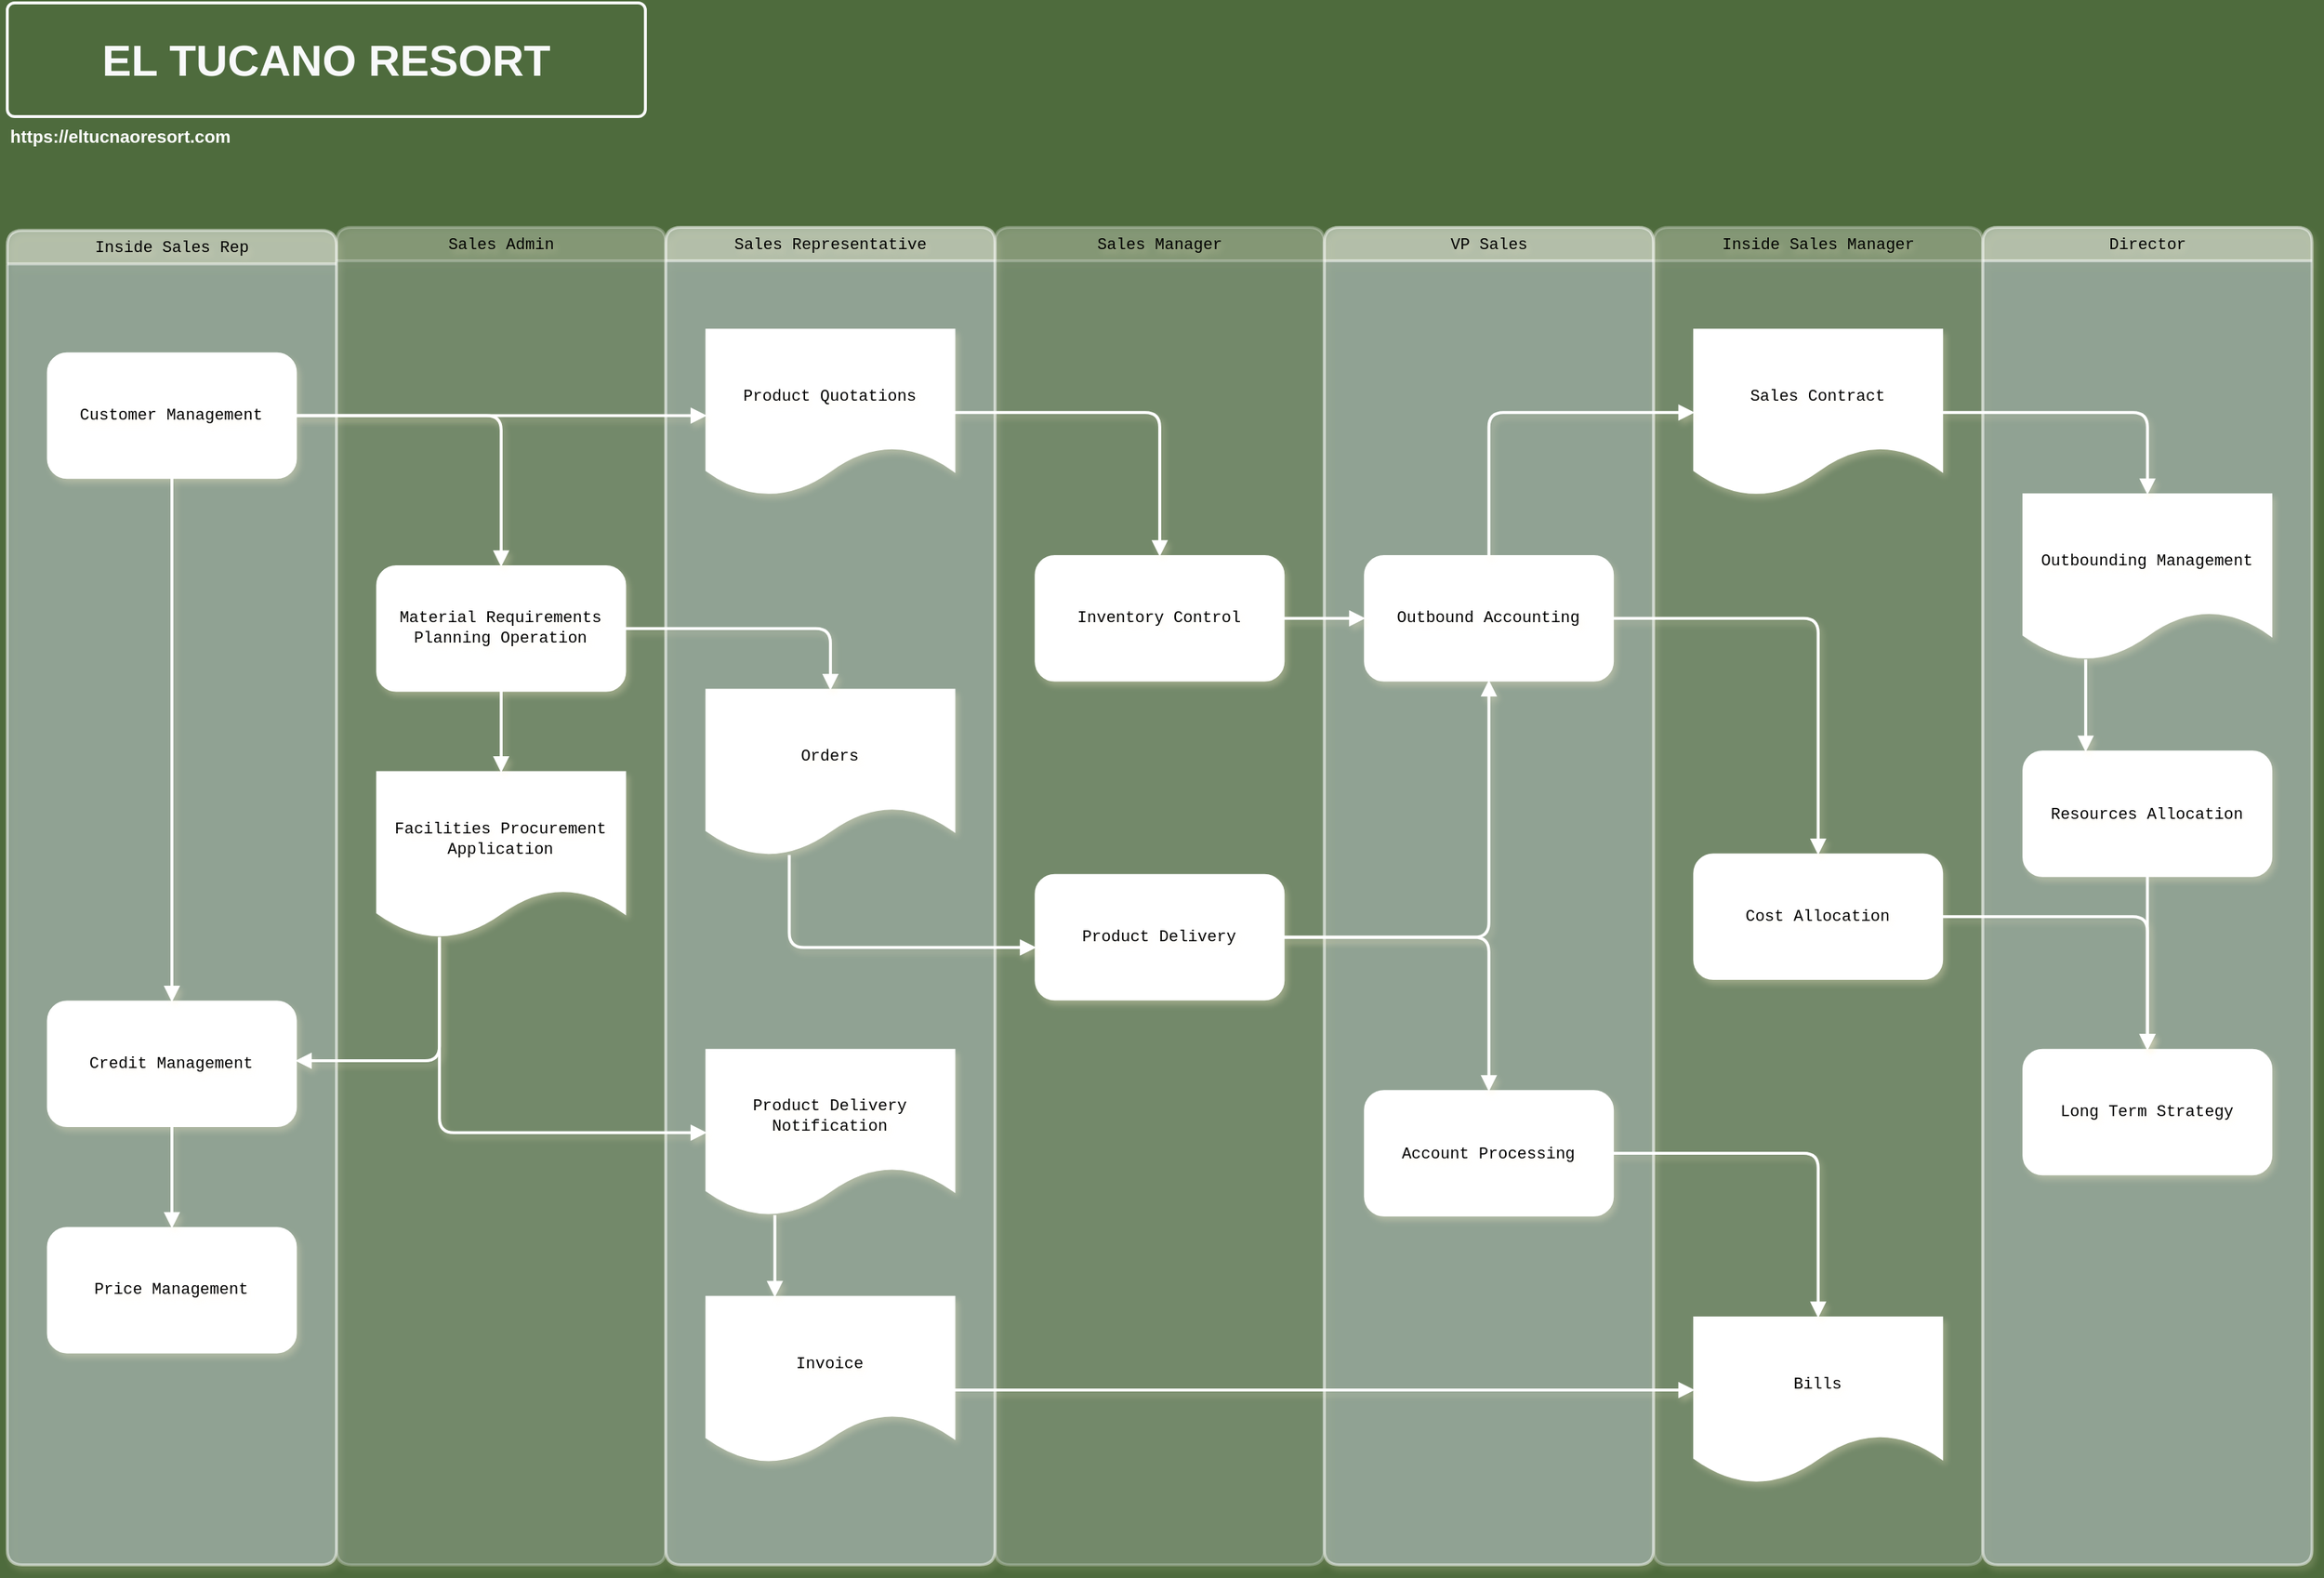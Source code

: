 <mxfile version="24.7.16">
  <diagram id="07fea595-8f29-1299-0266-81d95cde20df" name="Page-1">
    <mxGraphModel dx="2385" dy="1723" grid="1" gridSize="48" guides="1" tooltips="1" connect="1" arrows="1" fold="1" page="1" pageScale="1" pageWidth="1169" pageHeight="827" background="#4E6B3D" math="0" shadow="0">
      <root>
        <mxCell id="0" />
        <mxCell id="1" parent="0" />
        <mxCell id="x-ANHdW1QQ-1PhI1n00a-327" value="&lt;h1 style=&quot;margin-bottom: 21.44px;&quot;&gt;&lt;font style=&quot;font-size: 30px;&quot;&gt;&lt;b style=&quot;&quot;&gt;EL TUCANO RESORT&lt;/b&gt;&lt;/font&gt;&lt;/h1&gt;" style="html=1;shadow=0;dashed=0;shape=mxgraph.bootstrap.rrect;rSize=5;strokeColor=#F8F9FA;strokeWidth=2;fillColor=none;fontColor=#F8F9FA;whiteSpace=wrap;align=center;verticalAlign=middle;spacingLeft=0;fontStyle=0;fontSize=16;spacing=5;rounded=1;" vertex="1" parent="1">
          <mxGeometry x="48" y="38" width="437.94" height="78" as="geometry" />
        </mxCell>
        <mxCell id="x-ANHdW1QQ-1PhI1n00a-328" value="&lt;div style=&quot;text-align: center;&quot;&gt;&lt;span style=&quot;background-color: initial;&quot;&gt;&lt;font face=&quot;Helvetica&quot; size=&quot;1&quot; style=&quot;&quot; color=&quot;#ffffff&quot;&gt;&lt;b style=&quot;font-size: 12px;&quot;&gt;https://eltucnaoresort.com&lt;/b&gt;&lt;/font&gt;&lt;/span&gt;&lt;/div&gt;" style="text;whiteSpace=wrap;html=1;" vertex="1" parent="1">
          <mxGeometry x="48" y="116" width="153" height="28" as="geometry" />
        </mxCell>
        <mxCell id="170" value="&lt;font style=&quot;font-size: 11px;&quot;&gt;Inside Sales Rep&lt;/font&gt;" style="swimlane;whiteSpace=wrap;swimlaneFillColor=#BAC8D3;fontFamily=Courier New;html=1;opacity=50;rounded=1;shadow=1;strokeWidth=2;labelBackgroundColor=none;labelBorderColor=none;textShadow=1;fontStyle=0;align=center;fontSize=11;shadowOpacity=29;shadowColor=#FFF2CC;strokeColor=#ffffff;" parent="1" vertex="1">
          <mxGeometry x="48" y="194.118" width="225.97" height="915.882" as="geometry">
            <mxRectangle x="20" y="20" width="80" height="23" as="alternateBounds" />
          </mxGeometry>
        </mxCell>
        <mxCell id="171" value="Customer Management" style="whiteSpace=wrap;shadow=1;fontFamily=Courier New;fontStyle=0;html=1;fontSize=11;spacing=6;verticalAlign=middle;rounded=1;strokeWidth=2;labelBackgroundColor=none;labelBorderColor=none;textShadow=1;align=center;shadowOpacity=29;shadowColor=#FFF2CC;strokeColor=#ffffff;" parent="170" vertex="1">
          <mxGeometry x="28.246" y="84.738" width="169.477" height="84.738" as="geometry" />
        </mxCell>
        <mxCell id="172" value="Credit Management" style="whiteSpace=wrap;shadow=1;fontFamily=Courier New;fontStyle=0;html=1;fontSize=11;spacing=6;verticalAlign=middle;rounded=1;strokeWidth=2;labelBackgroundColor=none;labelBorderColor=none;textShadow=1;align=center;shadowOpacity=29;shadowColor=#FFF2CC;strokeColor=#ffffff;" parent="170" vertex="1">
          <mxGeometry x="28.246" y="529.615" width="169.477" height="84.738" as="geometry" />
        </mxCell>
        <mxCell id="173" value="Price Management" style="whiteSpace=wrap;shadow=1;fontFamily=Courier New;fontStyle=0;html=1;fontSize=11;spacing=6;verticalAlign=middle;rounded=1;strokeWidth=2;labelBackgroundColor=none;labelBorderColor=none;textShadow=1;align=center;shadowOpacity=29;shadowColor=#FFF2CC;strokeColor=#ffffff;" parent="170" vertex="1">
          <mxGeometry x="28.246" y="684.969" width="169.477" height="84.738" as="geometry" />
        </mxCell>
        <mxCell id="174" value="" style="edgeStyle=segmentEdgeStyle;strokeWidth=2;html=1;endArrow=block;endFill=1;rounded=1;shadow=1;labelBackgroundColor=none;labelBorderColor=none;textShadow=1;fontStyle=0;align=center;fontSize=11;fontFamily=Courier New;fontColor=default;shadowOpacity=29;shadowColor=#FFF2CC;strokeColor=#ffffff;" parent="170" source="172" target="173" edge="1">
          <mxGeometry width="100" height="100" relative="1" as="geometry">
            <mxPoint x="240.093" y="561.392" as="sourcePoint" />
            <mxPoint x="381.324" y="667.315" as="targetPoint" />
          </mxGeometry>
        </mxCell>
        <mxCell id="175" value="" style="edgeStyle=segmentEdgeStyle;strokeWidth=2;html=1;endArrow=block;endFill=1;rounded=1;shadow=1;labelBackgroundColor=none;labelBorderColor=none;textShadow=1;fontStyle=0;align=center;fontSize=11;fontFamily=Courier New;fontColor=default;shadowOpacity=29;shadowColor=#FFF2CC;strokeColor=#ffffff;" parent="170" source="171" target="172" edge="1">
          <mxGeometry width="100" height="100" relative="1" as="geometry">
            <mxPoint x="225.97" y="155.354" as="sourcePoint" />
            <mxPoint x="367.201" y="261.277" as="targetPoint" />
          </mxGeometry>
        </mxCell>
        <mxCell id="176" value="&lt;font style=&quot;font-size: 11px;&quot;&gt;Inside Sales Manager&lt;/font&gt;" style="swimlane;whiteSpace=wrap;swimlaneFillColor=#BAC8D3;fontFamily=Courier New;html=1;opacity=25;rounded=1;shadow=1;strokeWidth=2;labelBackgroundColor=none;labelBorderColor=none;textShadow=1;fontStyle=0;align=center;fontSize=11;shadowOpacity=29;shadowColor=#FFF2CC;strokeColor=#ffffff;" parent="1" vertex="1">
          <mxGeometry x="1177.85" y="192" width="225.97" height="918" as="geometry">
            <mxRectangle x="20" y="20" width="80" height="23" as="alternateBounds" />
          </mxGeometry>
        </mxCell>
        <mxCell id="177" value="Sales Contract" style="shape=document;whiteSpace=wrap;verticalAlign=middle;shadow=1;fontFamily=Courier New;fontStyle=0;html=1;fontSize=11;spacing=6;spacingBottom=22;rounded=1;strokeWidth=2;labelBackgroundColor=none;labelBorderColor=none;textShadow=1;align=center;shadowOpacity=29;shadowColor=#FFF2CC;strokeColor=#ffffff;" parent="176" vertex="1">
          <mxGeometry x="28.246" y="70.615" width="169.477" height="112.985" as="geometry" />
        </mxCell>
        <mxCell id="178" value="Bills" style="shape=document;whiteSpace=wrap;verticalAlign=middle;shadow=1;fontFamily=Courier New;fontStyle=0;html=1;fontSize=11;spacing=6;spacingBottom=22;rounded=1;strokeWidth=2;labelBackgroundColor=none;labelBorderColor=none;textShadow=1;align=center;shadowOpacity=29;shadowColor=#FFF2CC;strokeColor=#ffffff;" parent="176" vertex="1">
          <mxGeometry x="28.246" y="748.523" width="169.477" height="112.985" as="geometry" />
        </mxCell>
        <mxCell id="179" value="Cost Allocation" style="whiteSpace=wrap;shadow=1;fontFamily=Courier New;fontStyle=0;html=1;fontSize=11;spacing=6;verticalAlign=middle;rounded=1;strokeWidth=2;labelBackgroundColor=none;labelBorderColor=none;textShadow=1;align=center;shadowOpacity=29;shadowColor=#FFF2CC;strokeColor=#ffffff;" parent="176" vertex="1">
          <mxGeometry x="28.246" y="430.754" width="169.477" height="84.738" as="geometry" />
        </mxCell>
        <mxCell id="180" value="&lt;font style=&quot;font-size: 11px;&quot;&gt;VP Sales&lt;/font&gt;" style="swimlane;whiteSpace=wrap;swimlaneFillColor=#BAC8D3;fontFamily=Courier New;html=1;opacity=50;rounded=1;shadow=1;strokeWidth=2;labelBackgroundColor=none;labelBorderColor=none;textShadow=1;fontStyle=0;align=center;fontSize=11;shadowOpacity=29;shadowColor=#FFF2CC;strokeColor=#ffffff;" parent="1" vertex="1">
          <mxGeometry x="951.88" y="192" width="225.97" height="918" as="geometry">
            <mxRectangle x="20" y="20" width="80" height="23" as="alternateBounds" />
          </mxGeometry>
        </mxCell>
        <mxCell id="181" value="Outbound Accounting" style="whiteSpace=wrap;shadow=1;fontFamily=Courier New;fontStyle=0;html=1;fontSize=11;spacing=6;verticalAlign=middle;rounded=1;strokeWidth=2;labelBackgroundColor=none;labelBorderColor=none;textShadow=1;align=center;shadowOpacity=29;shadowColor=#FFF2CC;strokeColor=#ffffff;" parent="180" vertex="1">
          <mxGeometry x="28.246" y="225.969" width="169.477" height="84.738" as="geometry" />
        </mxCell>
        <mxCell id="182" value="Account Processing" style="whiteSpace=wrap;shadow=1;fontFamily=Courier New;fontStyle=0;html=1;fontSize=11;spacing=6;verticalAlign=middle;rounded=1;strokeWidth=2;labelBackgroundColor=none;labelBorderColor=none;textShadow=1;align=center;shadowOpacity=29;shadowColor=#FFF2CC;strokeColor=#ffffff;" parent="180" vertex="1">
          <mxGeometry x="28.246" y="593.169" width="169.477" height="84.738" as="geometry" />
        </mxCell>
        <mxCell id="183" value="&lt;font style=&quot;font-size: 11px;&quot;&gt;Sales Admin&lt;/font&gt;" style="swimlane;whiteSpace=wrap;swimlaneFillColor=#BAC8D3;fontFamily=Courier New;html=1;opacity=25;rounded=1;shadow=1;strokeWidth=2;labelBackgroundColor=none;labelBorderColor=none;textShadow=1;fontStyle=0;align=center;fontSize=11;shadowOpacity=29;shadowColor=#FFF2CC;strokeColor=#ffffff;" parent="1" vertex="1">
          <mxGeometry x="273.97" y="192" width="225.97" height="918" as="geometry">
            <mxRectangle x="20" y="20" width="80" height="23" as="alternateBounds" />
          </mxGeometry>
        </mxCell>
        <mxCell id="184" value="Material Requirements Planning Operation" style="whiteSpace=wrap;shadow=1;fontFamily=Courier New;fontStyle=0;html=1;fontSize=11;spacing=6;verticalAlign=middle;rounded=1;strokeWidth=2;labelBackgroundColor=none;labelBorderColor=none;textShadow=1;align=center;shadowOpacity=29;shadowColor=#FFF2CC;strokeColor=#ffffff;" parent="183" vertex="1">
          <mxGeometry x="28.246" y="233.031" width="169.477" height="84.738" as="geometry" />
        </mxCell>
        <mxCell id="185" value="&lt;font style=&quot;font-size: 11px;&quot;&gt;Facilities Procurement&lt;br style=&quot;font-size: 11px;&quot;&gt;Application&lt;/font&gt;&lt;br style=&quot;font-size: 11px;&quot;&gt; " style="shape=document;whiteSpace=wrap;verticalAlign=middle;shadow=1;fontFamily=Courier New;fontStyle=0;html=1;fontSize=11;spacing=6;spacingBottom=22;rounded=1;strokeWidth=2;labelBackgroundColor=none;labelBorderColor=none;textShadow=1;align=center;shadowOpacity=29;shadowColor=#FFF2CC;strokeColor=#ffffff;" parent="183" vertex="1">
          <mxGeometry x="28.246" y="374.262" width="169.477" height="112.985" as="geometry" />
        </mxCell>
        <mxCell id="186" value="" style="edgeStyle=segmentEdgeStyle;strokeWidth=2;html=1;endArrow=block;endFill=1;rounded=1;shadow=1;labelBackgroundColor=none;labelBorderColor=none;textShadow=1;fontStyle=0;align=center;fontSize=11;fontFamily=Courier New;fontColor=default;shadowOpacity=29;shadowColor=#FFF2CC;strokeColor=#ffffff;" parent="183" source="184" target="185" edge="1">
          <mxGeometry width="100" height="100" relative="1" as="geometry">
            <mxPoint x="-14.123" y="141.231" as="sourcePoint" />
            <mxPoint x="127.108" y="247.154" as="targetPoint" />
          </mxGeometry>
        </mxCell>
        <mxCell id="187" value="&lt;font style=&quot;font-size: 11px;&quot;&gt;Sales Representative&lt;/font&gt;" style="swimlane;whiteSpace=wrap;swimlaneFillColor=#BAC8D3;fontFamily=Courier New;html=1;opacity=50;rounded=1;shadow=1;strokeWidth=2;labelBackgroundColor=none;labelBorderColor=none;textShadow=1;fontStyle=0;align=center;fontSize=11;shadowOpacity=29;shadowColor=#FFF2CC;strokeColor=#ffffff;" parent="1" vertex="1">
          <mxGeometry x="499.94" y="192" width="225.97" height="918" as="geometry">
            <mxRectangle x="20" y="20" width="80" height="23" as="alternateBounds" />
          </mxGeometry>
        </mxCell>
        <mxCell id="188" value="Product Quotations" style="shape=document;whiteSpace=wrap;verticalAlign=middle;shadow=1;fontFamily=Courier New;fontStyle=0;html=1;fontSize=11;spacing=6;spacingBottom=22;rounded=1;strokeWidth=2;labelBackgroundColor=none;labelBorderColor=none;textShadow=1;align=center;shadowOpacity=29;shadowColor=#FFF2CC;strokeColor=#ffffff;" parent="187" vertex="1">
          <mxGeometry x="28.246" y="70.615" width="169.477" height="112.985" as="geometry" />
        </mxCell>
        <mxCell id="189" value="Orders" style="shape=document;whiteSpace=wrap;verticalAlign=middle;shadow=1;fontFamily=Courier New;fontStyle=0;html=1;fontSize=11;spacing=6;spacingBottom=22;rounded=1;strokeWidth=2;labelBackgroundColor=none;labelBorderColor=none;textShadow=1;align=center;shadowOpacity=29;shadowColor=#FFF2CC;strokeColor=#ffffff;" parent="187" vertex="1">
          <mxGeometry x="28.246" y="317.769" width="169.477" height="112.985" as="geometry" />
        </mxCell>
        <mxCell id="190" value="Product Delivery Notification" style="shape=document;whiteSpace=wrap;shadow=1;fontFamily=Courier New;fontStyle=0;html=1;fontSize=11;verticalAlign=middle;spacing=6;spacingBottom=22;rounded=1;strokeWidth=2;labelBackgroundColor=none;labelBorderColor=none;textShadow=1;align=center;shadowOpacity=29;shadowColor=#FFF2CC;strokeColor=#ffffff;" parent="187" vertex="1">
          <mxGeometry x="28.246" y="564.923" width="169.477" height="112.985" as="geometry" />
        </mxCell>
        <mxCell id="191" value="Invoice" style="shape=document;whiteSpace=wrap;verticalAlign=middle;shadow=1;fontFamily=Courier New;fontStyle=0;html=1;fontSize=11;spacing=6;spacingBottom=22;rounded=1;strokeWidth=2;labelBackgroundColor=none;labelBorderColor=none;textShadow=1;align=center;shadowOpacity=29;shadowColor=#FFF2CC;strokeColor=#ffffff;" parent="187" vertex="1">
          <mxGeometry x="28.246" y="734.4" width="169.477" height="112.985" as="geometry" />
        </mxCell>
        <mxCell id="192" value="" style="edgeStyle=segmentEdgeStyle;strokeWidth=2;html=1;endArrow=block;endFill=1;rounded=1;shadow=1;labelBackgroundColor=none;labelBorderColor=none;textShadow=1;fontStyle=0;align=center;fontSize=11;fontFamily=Courier New;fontColor=default;shadowOpacity=29;shadowColor=#FFF2CC;strokeColor=#ffffff;" parent="187" source="190" target="191" edge="1">
          <mxGeometry width="100" height="100" relative="1" as="geometry">
            <mxPoint x="-112.985" y="529.615" as="sourcePoint" />
            <mxPoint x="84.739" y="692.031" as="targetPoint" />
            <Array as="points">
              <mxPoint x="74.853" y="707.566" />
              <mxPoint x="74.853" y="707.566" />
            </Array>
          </mxGeometry>
        </mxCell>
        <mxCell id="193" value="&lt;font style=&quot;font-size: 11px;&quot;&gt;Sales Manager&lt;/font&gt;" style="swimlane;whiteSpace=wrap;swimlaneFillColor=#BAC8D3;fontFamily=Courier New;html=1;opacity=25;rounded=1;shadow=1;strokeWidth=2;labelBackgroundColor=none;labelBorderColor=none;textShadow=1;fontStyle=0;align=center;fontSize=11;shadowOpacity=29;shadowColor=#FFF2CC;strokeColor=#ffffff;" parent="1" vertex="1">
          <mxGeometry x="725.91" y="192" width="225.97" height="918" as="geometry">
            <mxRectangle x="20" y="20" width="80" height="23" as="alternateBounds" />
          </mxGeometry>
        </mxCell>
        <mxCell id="194" value="Inventory Control" style="whiteSpace=wrap;shadow=1;fontFamily=Courier New;fontStyle=0;html=1;fontSize=11;spacing=6;verticalAlign=middle;rounded=1;strokeWidth=2;labelBackgroundColor=none;labelBorderColor=none;textShadow=1;align=center;shadowOpacity=29;shadowColor=#FFF2CC;strokeColor=#ffffff;" parent="193" vertex="1">
          <mxGeometry x="28.246" y="225.969" width="169.477" height="84.738" as="geometry" />
        </mxCell>
        <mxCell id="195" value="Product Delivery" style="whiteSpace=wrap;shadow=1;fontFamily=Courier New;fontStyle=0;html=1;fontSize=11;spacing=6;verticalAlign=middle;rounded=1;strokeWidth=2;labelBackgroundColor=none;labelBorderColor=none;textShadow=1;align=center;shadowOpacity=29;shadowColor=#FFF2CC;strokeColor=#ffffff;" parent="193" vertex="1">
          <mxGeometry x="28.246" y="444.877" width="169.477" height="84.738" as="geometry" />
        </mxCell>
        <mxCell id="196" value="Director" style="swimlane;whiteSpace=wrap;swimlaneFillColor=#BAC8D3;fontFamily=Courier New;html=1;opacity=50;rounded=1;shadow=1;strokeWidth=2;labelBackgroundColor=none;labelBorderColor=none;textShadow=1;fontStyle=0;align=center;fontSize=11;shadowOpacity=29;shadowColor=#FFF2CC;strokeColor=#ffffff;" parent="1" vertex="1">
          <mxGeometry x="1403.82" y="192" width="225.97" height="918" as="geometry">
            <mxRectangle x="20" y="20" width="80" height="23" as="alternateBounds" />
          </mxGeometry>
        </mxCell>
        <mxCell id="197" value="Outbounding Management" style="shape=document;whiteSpace=wrap;verticalAlign=middle;shadow=1;fontFamily=Courier New;fontStyle=0;html=1;fontSize=11;spacing=6;spacingBottom=22;rounded=1;strokeWidth=2;labelBackgroundColor=none;labelBorderColor=none;textShadow=1;align=center;shadowOpacity=29;shadowColor=#FFF2CC;strokeColor=#ffffff;" parent="196" vertex="1">
          <mxGeometry x="28.246" y="183.6" width="169.477" height="112.985" as="geometry" />
        </mxCell>
        <mxCell id="198" value="Resources Allocation" style="whiteSpace=wrap;shadow=1;fontFamily=Courier New;fontStyle=0;html=1;fontSize=11;spacing=6;verticalAlign=middle;rounded=1;strokeWidth=2;labelBackgroundColor=none;labelBorderColor=none;textShadow=1;align=center;shadowOpacity=29;shadowColor=#FFF2CC;strokeColor=#ffffff;" parent="196" vertex="1">
          <mxGeometry x="28.246" y="360.138" width="169.477" height="84.738" as="geometry" />
        </mxCell>
        <mxCell id="199" value="Long Term Strategy" style="whiteSpace=wrap;shadow=1;fontFamily=Courier New;fontStyle=0;html=1;fontSize=11;spacing=6;verticalAlign=middle;rounded=1;strokeWidth=2;labelBackgroundColor=none;labelBorderColor=none;textShadow=1;align=center;shadowOpacity=29;shadowColor=#FFF2CC;strokeColor=#ffffff;" parent="196" vertex="1">
          <mxGeometry x="28.246" y="564.923" width="169.477" height="84.738" as="geometry" />
        </mxCell>
        <mxCell id="200" value="" style="edgeStyle=segmentEdgeStyle;strokeWidth=2;html=1;endArrow=block;endFill=1;rounded=1;shadow=1;labelBackgroundColor=none;labelBorderColor=none;textShadow=1;fontStyle=0;align=center;fontSize=11;fontFamily=Courier New;fontColor=default;shadowOpacity=29;shadowColor=#FFF2CC;strokeColor=#ffffff;" parent="196" source="198" target="199" edge="1">
          <mxGeometry width="100" height="100" relative="1" as="geometry">
            <mxPoint x="42.369" y="805.015" as="sourcePoint" />
            <mxPoint x="183.601" y="663.785" as="targetPoint" />
          </mxGeometry>
        </mxCell>
        <mxCell id="201" value="" style="edgeStyle=segmentEdgeStyle;entryX=0.25;entryY=0;strokeWidth=2;html=1;endArrow=block;endFill=1;rounded=1;shadow=1;labelBackgroundColor=none;labelBorderColor=none;textShadow=1;fontStyle=0;align=center;fontSize=11;fontFamily=Courier New;fontColor=default;shadowOpacity=29;shadowColor=#FFF2CC;strokeColor=#ffffff;" parent="196" source="197" target="198" edge="1">
          <mxGeometry width="100" height="100" relative="1" as="geometry">
            <mxPoint x="-169.477" y="367.2" as="sourcePoint" />
            <mxPoint x="-28.246" y="225.969" as="targetPoint" />
          </mxGeometry>
        </mxCell>
        <mxCell id="202" value="" style="edgeStyle=segmentEdgeStyle;strokeWidth=2;html=1;endArrow=block;endFill=1;rounded=1;shadow=1;labelBackgroundColor=none;labelBorderColor=none;textShadow=1;fontStyle=0;align=center;fontSize=11;fontFamily=Courier New;fontColor=default;shadowOpacity=29;shadowColor=#FFF2CC;strokeColor=#ffffff;" parent="1" source="171" target="184" edge="1">
          <mxGeometry x="266.325" y="478.097" width="141.231" height="141.231" as="geometry">
            <mxPoint x="330.462" y="417.969" as="sourcePoint" />
            <mxPoint x="471.694" y="276.738" as="targetPoint" />
          </mxGeometry>
        </mxCell>
        <mxCell id="203" value="" style="edgeStyle=segmentEdgeStyle;strokeWidth=2;html=1;endArrow=block;endFill=1;rounded=1;shadow=1;labelBackgroundColor=none;labelBorderColor=none;textShadow=1;fontStyle=0;align=center;fontSize=11;fontFamily=Courier New;fontColor=default;shadowOpacity=29;shadowColor=#FFF2CC;strokeColor=#ffffff;" parent="1" source="185" target="172" edge="1">
          <mxGeometry x="266.325" y="838.235" width="141.231" height="141.231" as="geometry">
            <mxPoint x="401.078" y="523.892" as="sourcePoint" />
            <mxPoint x="401.078" y="580.385" as="targetPoint" />
            <Array as="points">
              <mxPoint x="344.586" y="763.985" />
            </Array>
          </mxGeometry>
        </mxCell>
        <mxCell id="204" value="" style="edgeStyle=segmentEdgeStyle;strokeWidth=2;html=1;endArrow=block;endFill=1;rounded=1;shadow=1;labelBackgroundColor=none;labelBorderColor=none;textShadow=1;fontStyle=0;align=center;fontSize=11;fontFamily=Courier New;fontColor=default;shadowOpacity=29;shadowColor=#FFF2CC;strokeColor=#ffffff;" parent="1" source="171" target="188" edge="1">
          <mxGeometry x="266.325" y="478.097" width="141.231" height="141.231" as="geometry">
            <mxPoint x="259.847" y="333.231" as="sourcePoint" />
            <mxPoint x="401.078" y="439.154" as="targetPoint" />
          </mxGeometry>
        </mxCell>
        <mxCell id="205" value="" style="edgeStyle=segmentEdgeStyle;strokeWidth=2;html=1;endArrow=block;endFill=1;rounded=1;shadow=1;labelBackgroundColor=none;labelBorderColor=none;textShadow=1;fontStyle=0;align=center;fontSize=11;fontFamily=Courier New;fontColor=default;shadowOpacity=29;shadowColor=#FFF2CC;strokeColor=#ffffff;" parent="1" source="185" target="190" edge="1">
          <mxGeometry x="365.187" y="838.235" width="141.231" height="141.231" as="geometry">
            <mxPoint x="556.432" y="1222.985" as="sourcePoint" />
            <mxPoint x="697.664" y="1081.754" as="targetPoint" />
            <Array as="points">
              <mxPoint x="344.586" y="813.415" />
            </Array>
          </mxGeometry>
        </mxCell>
        <mxCell id="206" value="" style="edgeStyle=elbowEdgeStyle;elbow=vertical;strokeWidth=2;html=1;endArrow=block;endFill=1;rounded=1;shadow=1;labelBackgroundColor=none;labelBorderColor=none;textShadow=1;fontStyle=0;align=center;fontSize=11;fontFamily=Courier New;fontColor=default;shadowOpacity=29;shadowColor=#FFF2CC;strokeColor=#ffffff;" parent="1" source="191" target="178" edge="1">
          <mxGeometry x="718.265" y="1106.574" width="141.231" height="141.231" as="geometry">
            <mxPoint x="782.402" y="940.523" as="sourcePoint" />
            <mxPoint x="923.634" y="799.292" as="targetPoint" />
          </mxGeometry>
        </mxCell>
        <mxCell id="207" value="" style="edgeStyle=segmentEdgeStyle;strokeWidth=2;html=1;endArrow=block;endFill=1;rounded=1;shadow=1;labelBackgroundColor=none;labelBorderColor=none;textShadow=1;fontStyle=0;align=center;fontSize=11;fontFamily=Courier New;fontColor=default;shadowOpacity=29;shadowColor=#FFF2CC;strokeColor=#ffffff;" parent="1" source="184" target="189" edge="1">
          <mxGeometry x="492.295" y="626.389" width="141.231" height="141.231" as="geometry">
            <mxPoint x="655.294" y="488.585" as="sourcePoint" />
            <mxPoint x="796.526" y="347.354" as="targetPoint" />
            <Array as="points" />
          </mxGeometry>
        </mxCell>
        <mxCell id="208" value="" style="edgeStyle=segmentEdgeStyle;strokeWidth=2;html=1;endArrow=block;endFill=1;rounded=1;shadow=1;labelBackgroundColor=none;labelBorderColor=none;textShadow=1;fontStyle=0;align=center;fontSize=11;fontFamily=Courier New;fontColor=default;shadowOpacity=29;shadowColor=#FFF2CC;strokeColor=#ffffff;" parent="1" source="188" target="194" edge="1">
          <mxGeometry x="718.265" y="478.097" width="141.231" height="141.231" as="geometry">
            <mxPoint x="641.171" y="417.969" as="sourcePoint" />
            <mxPoint x="782.402" y="276.738" as="targetPoint" />
          </mxGeometry>
        </mxCell>
        <mxCell id="209" value="" style="edgeStyle=none;strokeWidth=2;html=1;endArrow=block;endFill=1;rounded=1;shadow=1;labelBackgroundColor=none;labelBorderColor=none;textShadow=1;fontStyle=0;align=center;fontSize=11;fontFamily=Courier New;fontColor=default;shadowOpacity=29;shadowColor=#FFF2CC;strokeColor=#ffffff;" parent="1" source="194" target="181" edge="1">
          <mxGeometry x="944.235" y="619.328" width="141.231" height="141.231" as="geometry">
            <mxPoint x="980.126" y="714.554" as="sourcePoint" />
            <mxPoint x="1121.357" y="573.323" as="targetPoint" />
          </mxGeometry>
        </mxCell>
        <mxCell id="210" value="" style="edgeStyle=segmentEdgeStyle;strokeWidth=2;html=1;endArrow=block;endFill=1;rounded=1;shadow=1;labelBackgroundColor=none;labelBorderColor=none;textShadow=1;fontStyle=0;align=center;fontSize=11;fontFamily=Courier New;fontColor=default;shadowOpacity=29;shadowColor=#FFF2CC;strokeColor=#ffffff;" parent="1" source="189" target="195" edge="1">
          <mxGeometry x="605.28" y="781.743" width="141.231" height="141.231" as="geometry">
            <mxPoint x="754.156" y="756.923" as="sourcePoint" />
            <mxPoint x="895.387" y="615.692" as="targetPoint" />
            <Array as="points">
              <mxPoint x="584.679" y="686.308" />
            </Array>
          </mxGeometry>
        </mxCell>
        <mxCell id="211" value="" style="edgeStyle=segmentEdgeStyle;strokeWidth=2;html=1;endArrow=block;endFill=1;rounded=1;shadow=1;labelBackgroundColor=none;labelBorderColor=none;textShadow=1;fontStyle=0;align=center;fontSize=11;fontFamily=Courier New;fontColor=default;shadowOpacity=29;shadowColor=#FFF2CC;strokeColor=#ffffff;" parent="1" source="195" target="181" edge="1">
          <mxGeometry x="944.235" y="661.697" width="141.231" height="141.231" as="geometry">
            <mxPoint x="923.634" y="686.308" as="sourcePoint" />
            <mxPoint x="1064.865" y="545.077" as="targetPoint" />
          </mxGeometry>
        </mxCell>
        <mxCell id="212" value="" style="edgeStyle=segmentEdgeStyle;strokeWidth=2;html=1;endArrow=block;endFill=1;rounded=1;shadow=1;labelBackgroundColor=none;labelBorderColor=none;textShadow=1;fontStyle=0;align=center;fontSize=11;fontFamily=Courier New;fontColor=default;shadowOpacity=29;shadowColor=#FFF2CC;strokeColor=#ffffff;" parent="1" source="195" target="182" edge="1">
          <mxGeometry x="944.235" y="838.235" width="141.231" height="141.231" as="geometry">
            <mxPoint x="740.033" y="898.154" as="sourcePoint" />
            <mxPoint x="881.264" y="756.923" as="targetPoint" />
          </mxGeometry>
        </mxCell>
        <mxCell id="213" value="" style="edgeStyle=segmentEdgeStyle;strokeWidth=2;html=1;endArrow=block;endFill=1;rounded=1;shadow=1;labelBackgroundColor=none;labelBorderColor=none;textShadow=1;fontStyle=0;align=center;fontSize=11;fontFamily=Courier New;fontColor=default;shadowOpacity=29;shadowColor=#FFF2CC;strokeColor=#ffffff;" parent="1" source="181" target="177" edge="1">
          <mxGeometry x="1085.467" y="478.097" width="141.231" height="141.231" as="geometry">
            <mxPoint x="1234.342" y="601.569" as="sourcePoint" />
            <mxPoint x="1375.574" y="460.338" as="targetPoint" />
            <Array as="points">
              <mxPoint x="1064.865" y="319.108" />
            </Array>
          </mxGeometry>
        </mxCell>
        <mxCell id="214" value="" style="edgeStyle=segmentEdgeStyle;strokeWidth=2;html=1;endArrow=block;endFill=1;rounded=1;shadow=1;labelBackgroundColor=none;labelBorderColor=none;textShadow=1;fontStyle=0;align=center;fontSize=11;fontFamily=Courier New;fontColor=default;shadowOpacity=29;shadowColor=#FFF2CC;strokeColor=#ffffff;" parent="1" source="181" target="179" edge="1">
          <mxGeometry x="1170.205" y="619.328" width="141.231" height="141.231" as="geometry">
            <mxPoint x="1220.219" y="615.692" as="sourcePoint" />
            <mxPoint x="1361.451" y="474.462" as="targetPoint" />
          </mxGeometry>
        </mxCell>
        <mxCell id="215" value="" style="edgeStyle=segmentEdgeStyle;strokeWidth=2;html=1;endArrow=block;endFill=1;rounded=1;shadow=1;labelBackgroundColor=none;labelBorderColor=none;textShadow=1;fontStyle=0;align=center;fontSize=11;fontFamily=Courier New;fontColor=default;shadowOpacity=29;shadowColor=#FFF2CC;strokeColor=#ffffff;" parent="1" source="182" target="178" edge="1">
          <mxGeometry x="1170.205" y="986.528" width="141.231" height="141.231" as="geometry">
            <mxPoint x="1262.589" y="884.031" as="sourcePoint" />
            <mxPoint x="1403.82" y="742.8" as="targetPoint" />
          </mxGeometry>
        </mxCell>
        <mxCell id="216" value="" style="edgeStyle=segmentEdgeStyle;strokeWidth=2;html=1;endArrow=block;endFill=1;rounded=1;shadow=1;labelBackgroundColor=none;labelBorderColor=none;textShadow=1;fontStyle=0;align=center;fontSize=11;fontFamily=Courier New;fontColor=default;shadowOpacity=29;shadowColor=#FFF2CC;strokeColor=#ffffff;" parent="1" source="179" target="199" edge="1">
          <mxGeometry x="1396.175" y="824.112" width="141.231" height="141.231" as="geometry">
            <mxPoint x="1559.174" y="771.046" as="sourcePoint" />
            <mxPoint x="1700.406" y="629.815" as="targetPoint" />
          </mxGeometry>
        </mxCell>
        <mxCell id="217" value="" style="edgeStyle=segmentEdgeStyle;strokeWidth=2;html=1;endArrow=block;endFill=1;rounded=1;shadow=1;labelBackgroundColor=none;labelBorderColor=none;textShadow=1;fontStyle=0;align=center;fontSize=11;fontFamily=Courier New;fontColor=default;shadowOpacity=29;shadowColor=#FFF2CC;strokeColor=#ffffff;" parent="1" source="177" target="197" edge="1">
          <mxGeometry x="1396.175" y="478.097" width="141.231" height="141.231" as="geometry">
            <mxPoint x="1220.219" y="559.2" as="sourcePoint" />
            <mxPoint x="1361.451" y="417.969" as="targetPoint" />
          </mxGeometry>
        </mxCell>
      </root>
    </mxGraphModel>
  </diagram>
</mxfile>
